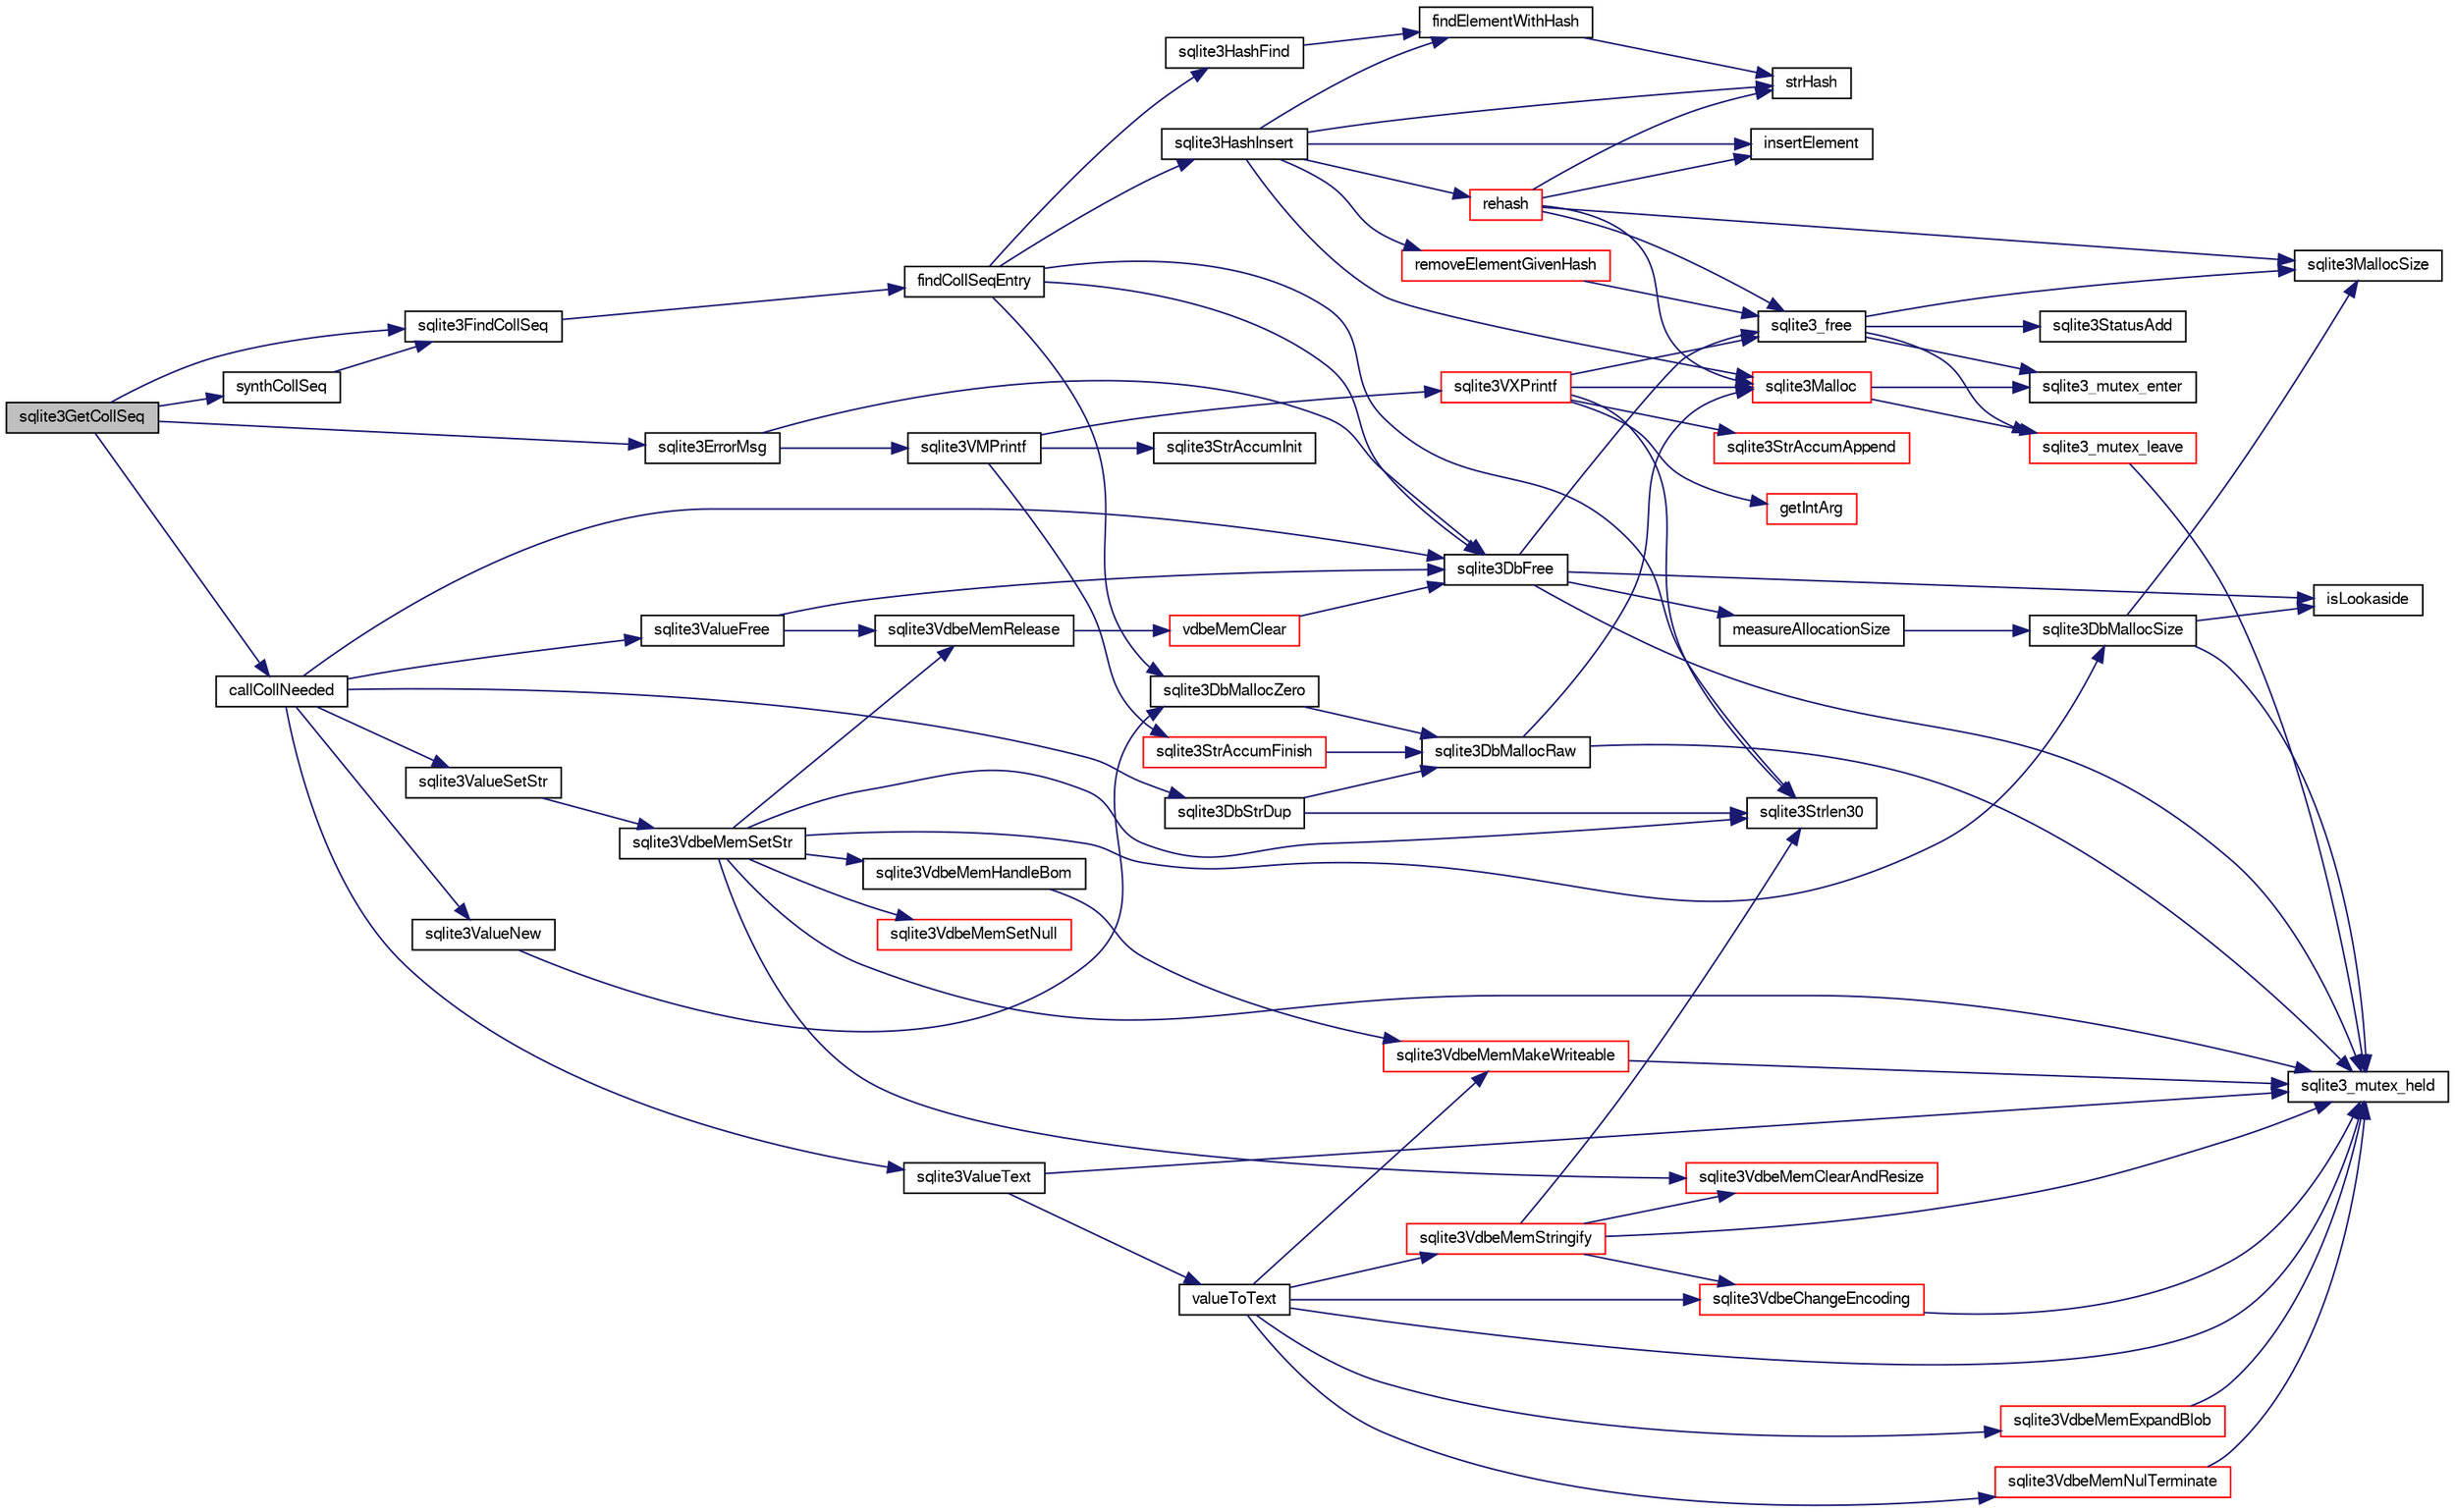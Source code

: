 digraph "sqlite3GetCollSeq"
{
  edge [fontname="FreeSans",fontsize="10",labelfontname="FreeSans",labelfontsize="10"];
  node [fontname="FreeSans",fontsize="10",shape=record];
  rankdir="LR";
  Node556710 [label="sqlite3GetCollSeq",height=0.2,width=0.4,color="black", fillcolor="grey75", style="filled", fontcolor="black"];
  Node556710 -> Node556711 [color="midnightblue",fontsize="10",style="solid",fontname="FreeSans"];
  Node556711 [label="sqlite3FindCollSeq",height=0.2,width=0.4,color="black", fillcolor="white", style="filled",URL="$sqlite3_8c.html#ac4f91d39f24a6435de12698fdb16bc14"];
  Node556711 -> Node556712 [color="midnightblue",fontsize="10",style="solid",fontname="FreeSans"];
  Node556712 [label="findCollSeqEntry",height=0.2,width=0.4,color="black", fillcolor="white", style="filled",URL="$sqlite3_8c.html#aaf9ae07c81dca508e137b5880e94aa98"];
  Node556712 -> Node556713 [color="midnightblue",fontsize="10",style="solid",fontname="FreeSans"];
  Node556713 [label="sqlite3HashFind",height=0.2,width=0.4,color="black", fillcolor="white", style="filled",URL="$sqlite3_8c.html#a8ca124229470a66b4c9c141ded48e2aa"];
  Node556713 -> Node556714 [color="midnightblue",fontsize="10",style="solid",fontname="FreeSans"];
  Node556714 [label="findElementWithHash",height=0.2,width=0.4,color="black", fillcolor="white", style="filled",URL="$sqlite3_8c.html#a75c0f574fa5d51702434c6e980d57d7f"];
  Node556714 -> Node556715 [color="midnightblue",fontsize="10",style="solid",fontname="FreeSans"];
  Node556715 [label="strHash",height=0.2,width=0.4,color="black", fillcolor="white", style="filled",URL="$sqlite3_8c.html#ad7193605dadc27cf291d54e15bdd011d"];
  Node556712 -> Node556716 [color="midnightblue",fontsize="10",style="solid",fontname="FreeSans"];
  Node556716 [label="sqlite3Strlen30",height=0.2,width=0.4,color="black", fillcolor="white", style="filled",URL="$sqlite3_8c.html#a3dcd80ba41f1a308193dee74857b62a7"];
  Node556712 -> Node556717 [color="midnightblue",fontsize="10",style="solid",fontname="FreeSans"];
  Node556717 [label="sqlite3DbMallocZero",height=0.2,width=0.4,color="black", fillcolor="white", style="filled",URL="$sqlite3_8c.html#a49cfebac9d6067a03442c92af73f33e4"];
  Node556717 -> Node556718 [color="midnightblue",fontsize="10",style="solid",fontname="FreeSans"];
  Node556718 [label="sqlite3DbMallocRaw",height=0.2,width=0.4,color="black", fillcolor="white", style="filled",URL="$sqlite3_8c.html#abbe8be0cf7175e11ddc3e2218fad924e"];
  Node556718 -> Node556719 [color="midnightblue",fontsize="10",style="solid",fontname="FreeSans"];
  Node556719 [label="sqlite3_mutex_held",height=0.2,width=0.4,color="black", fillcolor="white", style="filled",URL="$sqlite3_8c.html#acf77da68932b6bc163c5e68547ecc3e7"];
  Node556718 -> Node556720 [color="midnightblue",fontsize="10",style="solid",fontname="FreeSans"];
  Node556720 [label="sqlite3Malloc",height=0.2,width=0.4,color="red", fillcolor="white", style="filled",URL="$sqlite3_8c.html#a361a2eaa846b1885f123abe46f5d8b2b"];
  Node556720 -> Node556721 [color="midnightblue",fontsize="10",style="solid",fontname="FreeSans"];
  Node556721 [label="sqlite3_mutex_enter",height=0.2,width=0.4,color="black", fillcolor="white", style="filled",URL="$sqlite3_8c.html#a1c12cde690bd89f104de5cbad12a6bf5"];
  Node556720 -> Node556726 [color="midnightblue",fontsize="10",style="solid",fontname="FreeSans"];
  Node556726 [label="sqlite3_mutex_leave",height=0.2,width=0.4,color="red", fillcolor="white", style="filled",URL="$sqlite3_8c.html#a5838d235601dbd3c1fa993555c6bcc93"];
  Node556726 -> Node556719 [color="midnightblue",fontsize="10",style="solid",fontname="FreeSans"];
  Node556712 -> Node556730 [color="midnightblue",fontsize="10",style="solid",fontname="FreeSans"];
  Node556730 [label="sqlite3HashInsert",height=0.2,width=0.4,color="black", fillcolor="white", style="filled",URL="$sqlite3_8c.html#aebbc6c13b3c139d5f3463938f441da3d"];
  Node556730 -> Node556714 [color="midnightblue",fontsize="10",style="solid",fontname="FreeSans"];
  Node556730 -> Node556731 [color="midnightblue",fontsize="10",style="solid",fontname="FreeSans"];
  Node556731 [label="removeElementGivenHash",height=0.2,width=0.4,color="red", fillcolor="white", style="filled",URL="$sqlite3_8c.html#a97ff4ac3846af0f8caf5426adfa2808a"];
  Node556731 -> Node556732 [color="midnightblue",fontsize="10",style="solid",fontname="FreeSans"];
  Node556732 [label="sqlite3_free",height=0.2,width=0.4,color="black", fillcolor="white", style="filled",URL="$sqlite3_8c.html#a6552349e36a8a691af5487999ab09519"];
  Node556732 -> Node556721 [color="midnightblue",fontsize="10",style="solid",fontname="FreeSans"];
  Node556732 -> Node556729 [color="midnightblue",fontsize="10",style="solid",fontname="FreeSans"];
  Node556729 [label="sqlite3StatusAdd",height=0.2,width=0.4,color="black", fillcolor="white", style="filled",URL="$sqlite3_8c.html#afa029f93586aeab4cc85360905dae9cd"];
  Node556732 -> Node556728 [color="midnightblue",fontsize="10",style="solid",fontname="FreeSans"];
  Node556728 [label="sqlite3MallocSize",height=0.2,width=0.4,color="black", fillcolor="white", style="filled",URL="$sqlite3_8c.html#acf5d2a5f35270bafb050bd2def576955"];
  Node556732 -> Node556726 [color="midnightblue",fontsize="10",style="solid",fontname="FreeSans"];
  Node556730 -> Node556720 [color="midnightblue",fontsize="10",style="solid",fontname="FreeSans"];
  Node556730 -> Node556734 [color="midnightblue",fontsize="10",style="solid",fontname="FreeSans"];
  Node556734 [label="rehash",height=0.2,width=0.4,color="red", fillcolor="white", style="filled",URL="$sqlite3_8c.html#a4851529638f6c7af16239ee6e2dcc628"];
  Node556734 -> Node556720 [color="midnightblue",fontsize="10",style="solid",fontname="FreeSans"];
  Node556734 -> Node556732 [color="midnightblue",fontsize="10",style="solid",fontname="FreeSans"];
  Node556734 -> Node556728 [color="midnightblue",fontsize="10",style="solid",fontname="FreeSans"];
  Node556734 -> Node556715 [color="midnightblue",fontsize="10",style="solid",fontname="FreeSans"];
  Node556734 -> Node557002 [color="midnightblue",fontsize="10",style="solid",fontname="FreeSans"];
  Node557002 [label="insertElement",height=0.2,width=0.4,color="black", fillcolor="white", style="filled",URL="$sqlite3_8c.html#a011f717fc5c46f03d78bf81b6714e0ee"];
  Node556730 -> Node556715 [color="midnightblue",fontsize="10",style="solid",fontname="FreeSans"];
  Node556730 -> Node557002 [color="midnightblue",fontsize="10",style="solid",fontname="FreeSans"];
  Node556712 -> Node556747 [color="midnightblue",fontsize="10",style="solid",fontname="FreeSans"];
  Node556747 [label="sqlite3DbFree",height=0.2,width=0.4,color="black", fillcolor="white", style="filled",URL="$sqlite3_8c.html#ac70ab821a6607b4a1b909582dc37a069"];
  Node556747 -> Node556719 [color="midnightblue",fontsize="10",style="solid",fontname="FreeSans"];
  Node556747 -> Node556748 [color="midnightblue",fontsize="10",style="solid",fontname="FreeSans"];
  Node556748 [label="measureAllocationSize",height=0.2,width=0.4,color="black", fillcolor="white", style="filled",URL="$sqlite3_8c.html#a45731e644a22fdb756e2b6337224217a"];
  Node556748 -> Node556749 [color="midnightblue",fontsize="10",style="solid",fontname="FreeSans"];
  Node556749 [label="sqlite3DbMallocSize",height=0.2,width=0.4,color="black", fillcolor="white", style="filled",URL="$sqlite3_8c.html#aa397e5a8a03495203a0767abf0a71f86"];
  Node556749 -> Node556728 [color="midnightblue",fontsize="10",style="solid",fontname="FreeSans"];
  Node556749 -> Node556719 [color="midnightblue",fontsize="10",style="solid",fontname="FreeSans"];
  Node556749 -> Node556750 [color="midnightblue",fontsize="10",style="solid",fontname="FreeSans"];
  Node556750 [label="isLookaside",height=0.2,width=0.4,color="black", fillcolor="white", style="filled",URL="$sqlite3_8c.html#a770fa05ff9717b75e16f4d968a77b897"];
  Node556747 -> Node556750 [color="midnightblue",fontsize="10",style="solid",fontname="FreeSans"];
  Node556747 -> Node556732 [color="midnightblue",fontsize="10",style="solid",fontname="FreeSans"];
  Node556710 -> Node557003 [color="midnightblue",fontsize="10",style="solid",fontname="FreeSans"];
  Node557003 [label="callCollNeeded",height=0.2,width=0.4,color="black", fillcolor="white", style="filled",URL="$sqlite3_8c.html#a4b69d70c8956d161ab4ec05d87ae1054"];
  Node557003 -> Node557004 [color="midnightblue",fontsize="10",style="solid",fontname="FreeSans"];
  Node557004 [label="sqlite3DbStrDup",height=0.2,width=0.4,color="black", fillcolor="white", style="filled",URL="$sqlite3_8c.html#a0ec4772ee6de7316ecd1e6cabb1beeef"];
  Node557004 -> Node556716 [color="midnightblue",fontsize="10",style="solid",fontname="FreeSans"];
  Node557004 -> Node556718 [color="midnightblue",fontsize="10",style="solid",fontname="FreeSans"];
  Node557003 -> Node556747 [color="midnightblue",fontsize="10",style="solid",fontname="FreeSans"];
  Node557003 -> Node557005 [color="midnightblue",fontsize="10",style="solid",fontname="FreeSans"];
  Node557005 [label="sqlite3ValueNew",height=0.2,width=0.4,color="black", fillcolor="white", style="filled",URL="$sqlite3_8c.html#ad40a378778daff2d574bec905e35828b"];
  Node557005 -> Node556717 [color="midnightblue",fontsize="10",style="solid",fontname="FreeSans"];
  Node557003 -> Node557006 [color="midnightblue",fontsize="10",style="solid",fontname="FreeSans"];
  Node557006 [label="sqlite3ValueSetStr",height=0.2,width=0.4,color="black", fillcolor="white", style="filled",URL="$sqlite3_8c.html#a1fd40749f47941ee97ff6d798e2bc67e"];
  Node557006 -> Node556839 [color="midnightblue",fontsize="10",style="solid",fontname="FreeSans"];
  Node556839 [label="sqlite3VdbeMemSetStr",height=0.2,width=0.4,color="black", fillcolor="white", style="filled",URL="$sqlite3_8c.html#a9697bec7c3b512483638ea3646191d7d"];
  Node556839 -> Node556719 [color="midnightblue",fontsize="10",style="solid",fontname="FreeSans"];
  Node556839 -> Node556818 [color="midnightblue",fontsize="10",style="solid",fontname="FreeSans"];
  Node556818 [label="sqlite3VdbeMemSetNull",height=0.2,width=0.4,color="red", fillcolor="white", style="filled",URL="$sqlite3_8c.html#ae01092c23aebaf8a3ebdf3954609b410"];
  Node556839 -> Node556716 [color="midnightblue",fontsize="10",style="solid",fontname="FreeSans"];
  Node556839 -> Node556830 [color="midnightblue",fontsize="10",style="solid",fontname="FreeSans"];
  Node556830 [label="sqlite3VdbeMemClearAndResize",height=0.2,width=0.4,color="red", fillcolor="white", style="filled",URL="$sqlite3_8c.html#add082be4aa46084ecdf023cfac898231"];
  Node556839 -> Node556825 [color="midnightblue",fontsize="10",style="solid",fontname="FreeSans"];
  Node556825 [label="sqlite3VdbeMemRelease",height=0.2,width=0.4,color="black", fillcolor="white", style="filled",URL="$sqlite3_8c.html#a90606361dbeba88159fd6ff03fcc10cc"];
  Node556825 -> Node556826 [color="midnightblue",fontsize="10",style="solid",fontname="FreeSans"];
  Node556826 [label="vdbeMemClear",height=0.2,width=0.4,color="red", fillcolor="white", style="filled",URL="$sqlite3_8c.html#a489eef6e55ad0dadf67578726b935d12"];
  Node556826 -> Node556747 [color="midnightblue",fontsize="10",style="solid",fontname="FreeSans"];
  Node556839 -> Node556749 [color="midnightblue",fontsize="10",style="solid",fontname="FreeSans"];
  Node556839 -> Node556840 [color="midnightblue",fontsize="10",style="solid",fontname="FreeSans"];
  Node556840 [label="sqlite3VdbeMemHandleBom",height=0.2,width=0.4,color="black", fillcolor="white", style="filled",URL="$sqlite3_8c.html#a8ac47607e6893715d335a0f6f4b58e3e"];
  Node556840 -> Node556824 [color="midnightblue",fontsize="10",style="solid",fontname="FreeSans"];
  Node556824 [label="sqlite3VdbeMemMakeWriteable",height=0.2,width=0.4,color="red", fillcolor="white", style="filled",URL="$sqlite3_8c.html#afabdd8032205a36c69ad191c6bbb6a34"];
  Node556824 -> Node556719 [color="midnightblue",fontsize="10",style="solid",fontname="FreeSans"];
  Node557003 -> Node556813 [color="midnightblue",fontsize="10",style="solid",fontname="FreeSans"];
  Node556813 [label="sqlite3ValueText",height=0.2,width=0.4,color="black", fillcolor="white", style="filled",URL="$sqlite3_8c.html#ad567a94e52d1adf81f4857fdba00a59b"];
  Node556813 -> Node556719 [color="midnightblue",fontsize="10",style="solid",fontname="FreeSans"];
  Node556813 -> Node556814 [color="midnightblue",fontsize="10",style="solid",fontname="FreeSans"];
  Node556814 [label="valueToText",height=0.2,width=0.4,color="black", fillcolor="white", style="filled",URL="$sqlite3_8c.html#abded1c4848e5c5901949c02af499044c"];
  Node556814 -> Node556719 [color="midnightblue",fontsize="10",style="solid",fontname="FreeSans"];
  Node556814 -> Node556815 [color="midnightblue",fontsize="10",style="solid",fontname="FreeSans"];
  Node556815 [label="sqlite3VdbeMemExpandBlob",height=0.2,width=0.4,color="red", fillcolor="white", style="filled",URL="$sqlite3_8c.html#afa1d06c05f058623f190c05aac4a5c7c"];
  Node556815 -> Node556719 [color="midnightblue",fontsize="10",style="solid",fontname="FreeSans"];
  Node556814 -> Node556822 [color="midnightblue",fontsize="10",style="solid",fontname="FreeSans"];
  Node556822 [label="sqlite3VdbeChangeEncoding",height=0.2,width=0.4,color="red", fillcolor="white", style="filled",URL="$sqlite3_8c.html#aa7cf8e488bf8cf9ec18528f52a40de31"];
  Node556822 -> Node556719 [color="midnightblue",fontsize="10",style="solid",fontname="FreeSans"];
  Node556814 -> Node556824 [color="midnightblue",fontsize="10",style="solid",fontname="FreeSans"];
  Node556814 -> Node556827 [color="midnightblue",fontsize="10",style="solid",fontname="FreeSans"];
  Node556827 [label="sqlite3VdbeMemNulTerminate",height=0.2,width=0.4,color="red", fillcolor="white", style="filled",URL="$sqlite3_8c.html#ad72ffa8a87fad7797ceeca0682df6aa3"];
  Node556827 -> Node556719 [color="midnightblue",fontsize="10",style="solid",fontname="FreeSans"];
  Node556814 -> Node556829 [color="midnightblue",fontsize="10",style="solid",fontname="FreeSans"];
  Node556829 [label="sqlite3VdbeMemStringify",height=0.2,width=0.4,color="red", fillcolor="white", style="filled",URL="$sqlite3_8c.html#aaf8a4e6bd1059297d279570e30b7680a"];
  Node556829 -> Node556719 [color="midnightblue",fontsize="10",style="solid",fontname="FreeSans"];
  Node556829 -> Node556830 [color="midnightblue",fontsize="10",style="solid",fontname="FreeSans"];
  Node556829 -> Node556716 [color="midnightblue",fontsize="10",style="solid",fontname="FreeSans"];
  Node556829 -> Node556822 [color="midnightblue",fontsize="10",style="solid",fontname="FreeSans"];
  Node557003 -> Node557007 [color="midnightblue",fontsize="10",style="solid",fontname="FreeSans"];
  Node557007 [label="sqlite3ValueFree",height=0.2,width=0.4,color="black", fillcolor="white", style="filled",URL="$sqlite3_8c.html#afeed84c3f344a833d15c7209265dc520"];
  Node557007 -> Node556825 [color="midnightblue",fontsize="10",style="solid",fontname="FreeSans"];
  Node557007 -> Node556747 [color="midnightblue",fontsize="10",style="solid",fontname="FreeSans"];
  Node556710 -> Node557008 [color="midnightblue",fontsize="10",style="solid",fontname="FreeSans"];
  Node557008 [label="synthCollSeq",height=0.2,width=0.4,color="black", fillcolor="white", style="filled",URL="$sqlite3_8c.html#ac89143f2b98a9efb9f18bb326e271063"];
  Node557008 -> Node556711 [color="midnightblue",fontsize="10",style="solid",fontname="FreeSans"];
  Node556710 -> Node557009 [color="midnightblue",fontsize="10",style="solid",fontname="FreeSans"];
  Node557009 [label="sqlite3ErrorMsg",height=0.2,width=0.4,color="black", fillcolor="white", style="filled",URL="$sqlite3_8c.html#aee2798e173651adae0f9c85469f3457d"];
  Node557009 -> Node556984 [color="midnightblue",fontsize="10",style="solid",fontname="FreeSans"];
  Node556984 [label="sqlite3VMPrintf",height=0.2,width=0.4,color="black", fillcolor="white", style="filled",URL="$sqlite3_8c.html#a05535d0982ef06fbc2ee8195ebbae689"];
  Node556984 -> Node556740 [color="midnightblue",fontsize="10",style="solid",fontname="FreeSans"];
  Node556740 [label="sqlite3StrAccumInit",height=0.2,width=0.4,color="black", fillcolor="white", style="filled",URL="$sqlite3_8c.html#aabf95e113b9d54d519cd15a56215f560"];
  Node556984 -> Node556741 [color="midnightblue",fontsize="10",style="solid",fontname="FreeSans"];
  Node556741 [label="sqlite3VXPrintf",height=0.2,width=0.4,color="red", fillcolor="white", style="filled",URL="$sqlite3_8c.html#a63c25806c9bd4a2b76f9a0eb232c6bde"];
  Node556741 -> Node556742 [color="midnightblue",fontsize="10",style="solid",fontname="FreeSans"];
  Node556742 [label="sqlite3StrAccumAppend",height=0.2,width=0.4,color="red", fillcolor="white", style="filled",URL="$sqlite3_8c.html#a56664fa33def33c5a5245b623441d5e0"];
  Node556741 -> Node556996 [color="midnightblue",fontsize="10",style="solid",fontname="FreeSans"];
  Node556996 [label="getIntArg",height=0.2,width=0.4,color="red", fillcolor="white", style="filled",URL="$sqlite3_8c.html#abff258963dbd9205fb299851a64c67be"];
  Node556741 -> Node556720 [color="midnightblue",fontsize="10",style="solid",fontname="FreeSans"];
  Node556741 -> Node556716 [color="midnightblue",fontsize="10",style="solid",fontname="FreeSans"];
  Node556741 -> Node556732 [color="midnightblue",fontsize="10",style="solid",fontname="FreeSans"];
  Node556984 -> Node556833 [color="midnightblue",fontsize="10",style="solid",fontname="FreeSans"];
  Node556833 [label="sqlite3StrAccumFinish",height=0.2,width=0.4,color="red", fillcolor="white", style="filled",URL="$sqlite3_8c.html#adb7f26b10ac1b847db6f000ef4c2e2ba"];
  Node556833 -> Node556718 [color="midnightblue",fontsize="10",style="solid",fontname="FreeSans"];
  Node557009 -> Node556747 [color="midnightblue",fontsize="10",style="solid",fontname="FreeSans"];
}
